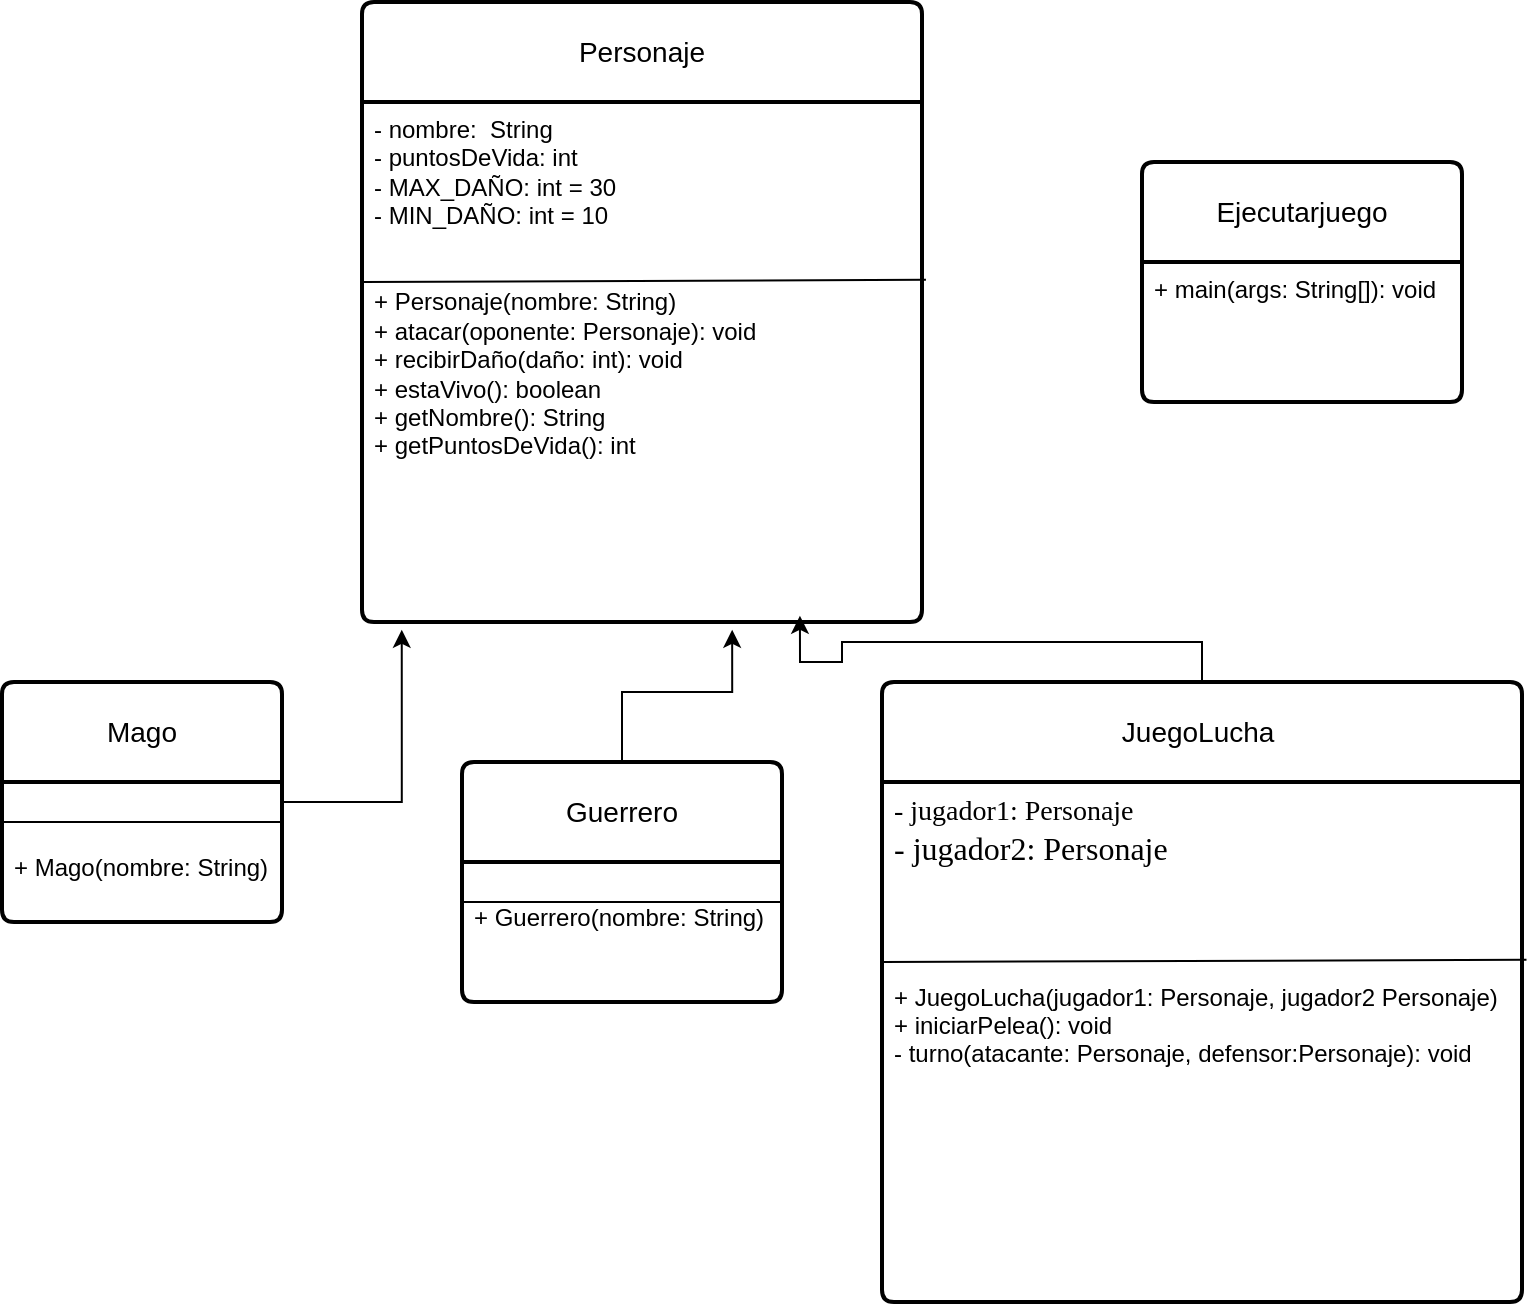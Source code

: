 <mxfile version="27.0.3">
  <diagram name="Página-1" id="AyEtOqxbIy0BaYnB9xdV">
    <mxGraphModel dx="1106" dy="597" grid="1" gridSize="10" guides="1" tooltips="1" connect="1" arrows="1" fold="1" page="1" pageScale="1" pageWidth="827" pageHeight="1169" math="0" shadow="0">
      <root>
        <mxCell id="0" />
        <mxCell id="1" parent="0" />
        <mxCell id="rtZpO-w_TSPbuRR4PdPr-4" value="Personaje" style="swimlane;childLayout=stackLayout;horizontal=1;startSize=50;horizontalStack=0;rounded=1;fontSize=14;fontStyle=0;strokeWidth=2;resizeParent=0;resizeLast=1;shadow=0;dashed=0;align=center;arcSize=4;whiteSpace=wrap;html=1;" vertex="1" parent="1">
          <mxGeometry x="200" y="60" width="280" height="310" as="geometry" />
        </mxCell>
        <mxCell id="rtZpO-w_TSPbuRR4PdPr-26" value="" style="endArrow=none;html=1;rounded=0;" edge="1" parent="rtZpO-w_TSPbuRR4PdPr-4" target="rtZpO-w_TSPbuRR4PdPr-5">
          <mxGeometry relative="1" as="geometry">
            <mxPoint y="140" as="sourcePoint" />
            <mxPoint x="160" y="140" as="targetPoint" />
          </mxGeometry>
        </mxCell>
        <mxCell id="rtZpO-w_TSPbuRR4PdPr-28" value="" style="endArrow=none;html=1;rounded=0;entryX=1.007;entryY=0.342;entryDx=0;entryDy=0;entryPerimeter=0;" edge="1" parent="rtZpO-w_TSPbuRR4PdPr-4" target="rtZpO-w_TSPbuRR4PdPr-5">
          <mxGeometry relative="1" as="geometry">
            <mxPoint y="140" as="sourcePoint" />
            <mxPoint x="340" y="140" as="targetPoint" />
          </mxGeometry>
        </mxCell>
        <mxCell id="rtZpO-w_TSPbuRR4PdPr-5" value="&lt;div&gt;&lt;div&gt;- nombre:&amp;nbsp; String&lt;span style=&quot;background-color: transparent; color: light-dark(rgb(0, 0, 0), rgb(255, 255, 255));&quot;&gt;&amp;nbsp; &amp;nbsp; &amp;nbsp; &amp;nbsp; &amp;nbsp; &amp;nbsp; &amp;nbsp; &amp;nbsp;&lt;/span&gt;&lt;/div&gt;&lt;div&gt;- puntosDeVida: int&amp;nbsp; &amp;nbsp; &amp;nbsp;&amp;nbsp;&lt;span style=&quot;background-color: transparent; color: light-dark(rgb(0, 0, 0), rgb(255, 255, 255));&quot;&gt;&amp;nbsp; &amp;nbsp; &amp;nbsp; &amp;nbsp; &amp;nbsp; &amp;nbsp; &amp;nbsp; &amp;nbsp;&lt;/span&gt;&lt;/div&gt;&lt;div&gt;- MAX_DAÑO: int = 30&amp;nbsp;&amp;nbsp;&lt;span style=&quot;background-color: transparent; color: light-dark(rgb(0, 0, 0), rgb(255, 255, 255));&quot;&gt;&amp;nbsp; &amp;nbsp; &amp;nbsp; &amp;nbsp; &amp;nbsp; &amp;nbsp; &amp;nbsp; &amp;nbsp; &amp;nbsp;&amp;nbsp;&lt;/span&gt;&lt;/div&gt;&lt;div&gt;- MIN_DAÑO: int = 10&amp;nbsp; &amp;nbsp;&lt;b style=&quot;&quot;&gt; &lt;i&gt;&amp;nbsp;&lt;/i&gt;&lt;/b&gt;&lt;/div&gt;&lt;/div&gt;&lt;div&gt;&lt;b style=&quot;&quot;&gt;&lt;i&gt;&lt;br&gt;&lt;/i&gt;&lt;/b&gt;&lt;/div&gt;&lt;div&gt;&lt;b style=&quot;&quot;&gt;&lt;i&gt;&lt;br&gt;&lt;/i&gt;&lt;/b&gt;&lt;/div&gt;&lt;div&gt;+ Personaje(nombre: String)&amp;nbsp; &amp;nbsp; &amp;nbsp; &amp;nbsp; &amp;nbsp; &amp;nbsp; &amp;nbsp; &amp;nbsp; &amp;nbsp; &amp;nbsp; &amp;nbsp; &amp;nbsp; &amp;nbsp; &amp;nbsp;&lt;/div&gt;&lt;div&gt;+ atacar(oponente: Personaje): void&amp;nbsp; &amp;nbsp; &amp;nbsp; &amp;nbsp; &amp;nbsp; &amp;nbsp; &amp;nbsp; &amp;nbsp; &amp;nbsp; &amp;nbsp;&lt;/div&gt;&lt;div&gt;+ recibirDaño(daño: int): void&amp;nbsp; &amp;nbsp; &amp;nbsp; &amp;nbsp; &amp;nbsp; &amp;nbsp; &amp;nbsp; &amp;nbsp; &amp;nbsp; &amp;nbsp; &amp;nbsp; &amp;nbsp;&amp;nbsp;&lt;/div&gt;&lt;div&gt;+ estaVivo(): boolean&amp;nbsp; &amp;nbsp; &amp;nbsp; &amp;nbsp; &amp;nbsp; &amp;nbsp; &amp;nbsp; &amp;nbsp; &amp;nbsp; &amp;nbsp; &amp;nbsp; &amp;nbsp; &amp;nbsp; &amp;nbsp; &amp;nbsp; &amp;nbsp; &amp;nbsp;&lt;/div&gt;&lt;div&gt;+ getNombre(): String&amp;nbsp; &amp;nbsp; &amp;nbsp; &amp;nbsp; &amp;nbsp; &amp;nbsp; &amp;nbsp; &amp;nbsp; &amp;nbsp; &amp;nbsp; &amp;nbsp; &amp;nbsp; &amp;nbsp; &amp;nbsp; &amp;nbsp; &amp;nbsp; &amp;nbsp;&lt;/div&gt;&lt;div&gt;&lt;span style=&quot;background-color: transparent;&quot;&gt;+ getPuntosDeVida(): int&amp;nbsp; &amp;nbsp;&lt;/span&gt;&lt;span style=&quot;background-color: transparent; color: light-dark(rgb(0, 0, 0), rgb(255, 255, 255));&quot;&gt;&amp;nbsp;&lt;/span&gt;&lt;/div&gt;" style="align=left;strokeColor=none;fillColor=none;spacingLeft=4;spacingRight=4;fontSize=12;verticalAlign=top;resizable=0;rotatable=0;part=1;html=1;whiteSpace=wrap;" vertex="1" parent="rtZpO-w_TSPbuRR4PdPr-4">
          <mxGeometry y="50" width="280" height="260" as="geometry" />
        </mxCell>
        <mxCell id="rtZpO-w_TSPbuRR4PdPr-13" value="" style="endArrow=none;html=1;rounded=0;" edge="1" parent="rtZpO-w_TSPbuRR4PdPr-4" target="rtZpO-w_TSPbuRR4PdPr-5">
          <mxGeometry relative="1" as="geometry">
            <mxPoint y="120" as="sourcePoint" />
            <mxPoint x="160" y="120" as="targetPoint" />
          </mxGeometry>
        </mxCell>
        <mxCell id="rtZpO-w_TSPbuRR4PdPr-6" value="Mago" style="swimlane;childLayout=stackLayout;horizontal=1;startSize=50;horizontalStack=0;rounded=1;fontSize=14;fontStyle=0;strokeWidth=2;resizeParent=0;resizeLast=1;shadow=0;dashed=0;align=center;arcSize=4;whiteSpace=wrap;html=1;" vertex="1" parent="1">
          <mxGeometry x="20" y="400" width="140" height="120" as="geometry" />
        </mxCell>
        <mxCell id="rtZpO-w_TSPbuRR4PdPr-32" value="" style="endArrow=none;html=1;rounded=0;" edge="1" parent="rtZpO-w_TSPbuRR4PdPr-6" target="rtZpO-w_TSPbuRR4PdPr-7">
          <mxGeometry relative="1" as="geometry">
            <mxPoint y="70" as="sourcePoint" />
            <mxPoint x="160" y="70" as="targetPoint" />
          </mxGeometry>
        </mxCell>
        <mxCell id="rtZpO-w_TSPbuRR4PdPr-40" value="" style="endArrow=none;html=1;rounded=0;" edge="1" parent="rtZpO-w_TSPbuRR4PdPr-6" target="rtZpO-w_TSPbuRR4PdPr-7">
          <mxGeometry relative="1" as="geometry">
            <mxPoint y="70" as="sourcePoint" />
            <mxPoint x="150" y="70" as="targetPoint" />
          </mxGeometry>
        </mxCell>
        <mxCell id="rtZpO-w_TSPbuRR4PdPr-42" value="" style="endArrow=none;html=1;rounded=0;" edge="1" parent="rtZpO-w_TSPbuRR4PdPr-6" target="rtZpO-w_TSPbuRR4PdPr-7">
          <mxGeometry relative="1" as="geometry">
            <mxPoint y="70" as="sourcePoint" />
            <mxPoint x="120" y="70" as="targetPoint" />
          </mxGeometry>
        </mxCell>
        <mxCell id="rtZpO-w_TSPbuRR4PdPr-43" value="" style="endArrow=none;html=1;rounded=0;" edge="1" parent="rtZpO-w_TSPbuRR4PdPr-6">
          <mxGeometry relative="1" as="geometry">
            <mxPoint y="70" as="sourcePoint" />
            <mxPoint x="140" y="70" as="targetPoint" />
          </mxGeometry>
        </mxCell>
        <mxCell id="rtZpO-w_TSPbuRR4PdPr-7" value="&amp;nbsp;&lt;div&gt;&lt;div&gt;&lt;br&gt;&lt;/div&gt;&lt;div&gt;+ Mago(nombre: String)&lt;/div&gt;&lt;/div&gt;" style="align=left;strokeColor=none;fillColor=none;spacingLeft=4;spacingRight=4;fontSize=12;verticalAlign=top;resizable=0;rotatable=0;part=1;html=1;whiteSpace=wrap;" vertex="1" parent="rtZpO-w_TSPbuRR4PdPr-6">
          <mxGeometry y="50" width="140" height="70" as="geometry" />
        </mxCell>
        <mxCell id="rtZpO-w_TSPbuRR4PdPr-33" value="Guerrero" style="swimlane;childLayout=stackLayout;horizontal=1;startSize=50;horizontalStack=0;rounded=1;fontSize=14;fontStyle=0;strokeWidth=2;resizeParent=0;resizeLast=1;shadow=0;dashed=0;align=center;arcSize=4;whiteSpace=wrap;html=1;" vertex="1" parent="1">
          <mxGeometry x="250" y="440" width="160" height="120" as="geometry" />
        </mxCell>
        <mxCell id="rtZpO-w_TSPbuRR4PdPr-34" value="" style="endArrow=none;html=1;rounded=0;" edge="1" parent="rtZpO-w_TSPbuRR4PdPr-33">
          <mxGeometry relative="1" as="geometry">
            <mxPoint y="70" as="sourcePoint" />
            <mxPoint x="160" y="70" as="targetPoint" />
          </mxGeometry>
        </mxCell>
        <mxCell id="rtZpO-w_TSPbuRR4PdPr-35" value="&amp;nbsp;&lt;div&gt;&lt;div&gt;+ Guerrero(nombre: String)&lt;/div&gt;&lt;/div&gt;" style="align=left;strokeColor=none;fillColor=none;spacingLeft=4;spacingRight=4;fontSize=12;verticalAlign=top;resizable=0;rotatable=0;part=1;html=1;whiteSpace=wrap;" vertex="1" parent="rtZpO-w_TSPbuRR4PdPr-33">
          <mxGeometry y="50" width="160" height="70" as="geometry" />
        </mxCell>
        <mxCell id="rtZpO-w_TSPbuRR4PdPr-44" value="JuegoLucha&amp;nbsp;" style="swimlane;childLayout=stackLayout;horizontal=1;startSize=50;horizontalStack=0;rounded=1;fontSize=14;fontStyle=0;strokeWidth=2;resizeParent=0;resizeLast=1;shadow=0;dashed=0;align=center;arcSize=4;whiteSpace=wrap;html=1;" vertex="1" parent="1">
          <mxGeometry x="460" y="400" width="320" height="310" as="geometry" />
        </mxCell>
        <mxCell id="rtZpO-w_TSPbuRR4PdPr-45" value="" style="endArrow=none;html=1;rounded=0;" edge="1" parent="rtZpO-w_TSPbuRR4PdPr-44" target="rtZpO-w_TSPbuRR4PdPr-47">
          <mxGeometry relative="1" as="geometry">
            <mxPoint y="140" as="sourcePoint" />
            <mxPoint x="160" y="140" as="targetPoint" />
          </mxGeometry>
        </mxCell>
        <mxCell id="rtZpO-w_TSPbuRR4PdPr-46" value="" style="endArrow=none;html=1;rounded=0;entryX=1.007;entryY=0.342;entryDx=0;entryDy=0;entryPerimeter=0;" edge="1" parent="rtZpO-w_TSPbuRR4PdPr-44" target="rtZpO-w_TSPbuRR4PdPr-47">
          <mxGeometry relative="1" as="geometry">
            <mxPoint y="140" as="sourcePoint" />
            <mxPoint x="340" y="140" as="targetPoint" />
          </mxGeometry>
        </mxCell>
        <mxCell id="rtZpO-w_TSPbuRR4PdPr-47" value="&lt;div&gt;&lt;div&gt;&lt;font face=&quot;Times New Roman&quot; style=&quot;font-size: 14px;&quot;&gt;&lt;font style=&quot;&quot;&gt;-&lt;/font&gt;&lt;font style=&quot;&quot;&gt; jugador1: Personaje&amp;nbsp; &amp;nbsp; &amp;nbsp; &amp;nbsp; &amp;nbsp; &amp;nbsp; &amp;nbsp; &amp;nbsp; &amp;nbsp; &amp;nbsp; &amp;nbsp; &amp;nbsp;&amp;nbsp;&lt;/font&gt;&lt;/font&gt;&lt;/div&gt;&lt;div&gt;&lt;font face=&quot;Times New Roman&quot; size=&quot;3&quot; style=&quot;&quot;&gt;&lt;font style=&quot;background-color: transparent; color: light-dark(rgb(0, 0, 0), rgb(255, 255, 255));&quot;&gt;- jugador2: Personaje&amp;nbsp; &lt;/font&gt;&lt;span style=&quot;background-color: transparent; color: light-dark(rgb(0, 0, 0), rgb(255, 255, 255));&quot;&gt;&amp;nbsp;&lt;/span&gt;&lt;/font&gt;&lt;/div&gt;&lt;/div&gt;&lt;div&gt;&lt;br&gt;&lt;/div&gt;&lt;div&gt;&lt;br&gt;&lt;/div&gt;&lt;div&gt;&lt;b style=&quot;&quot;&gt;&lt;i&gt;&lt;br&gt;&lt;/i&gt;&lt;/b&gt;&lt;/div&gt;&lt;div&gt;&lt;b style=&quot;&quot;&gt;&lt;i&gt;&lt;br&gt;&lt;/i&gt;&lt;/b&gt;&lt;/div&gt;&lt;div&gt;+ JuegoLucha(jugador1: Personaje, jugador2 Personaje)&amp;nbsp;&lt;/div&gt;&lt;div&gt;+ iniciarPelea(): void&amp;nbsp; &amp;nbsp; &amp;nbsp; &amp;nbsp; &amp;nbsp; &amp;nbsp; &amp;nbsp; &amp;nbsp; &amp;nbsp; &amp;nbsp; &amp;nbsp; &amp;nbsp;&amp;nbsp;&lt;/div&gt;&lt;div&gt;&lt;span style=&quot;background-color: transparent;&quot;&gt;- turno(atacante: Personaje, defensor:Personaje): void &lt;/span&gt;&lt;span style=&quot;background-color: transparent; color: light-dark(rgb(0, 0, 0), rgb(255, 255, 255));&quot;&gt;&amp;nbsp;&lt;/span&gt;&lt;span style=&quot;background-color: transparent; color: light-dark(rgb(0, 0, 0), rgb(255, 255, 255));&quot;&gt;&amp;nbsp;&lt;/span&gt;&lt;/div&gt;" style="align=left;strokeColor=none;fillColor=none;spacingLeft=4;spacingRight=4;fontSize=12;verticalAlign=top;resizable=0;rotatable=0;part=1;html=1;whiteSpace=wrap;" vertex="1" parent="rtZpO-w_TSPbuRR4PdPr-44">
          <mxGeometry y="50" width="320" height="260" as="geometry" />
        </mxCell>
        <mxCell id="rtZpO-w_TSPbuRR4PdPr-48" value="" style="endArrow=none;html=1;rounded=0;" edge="1" parent="rtZpO-w_TSPbuRR4PdPr-44" target="rtZpO-w_TSPbuRR4PdPr-47">
          <mxGeometry relative="1" as="geometry">
            <mxPoint y="120" as="sourcePoint" />
            <mxPoint x="160" y="120" as="targetPoint" />
          </mxGeometry>
        </mxCell>
        <mxCell id="rtZpO-w_TSPbuRR4PdPr-55" style="edgeStyle=orthogonalEdgeStyle;rounded=0;orthogonalLoop=1;jettySize=auto;html=1;entryX=0.782;entryY=0.988;entryDx=0;entryDy=0;entryPerimeter=0;" edge="1" parent="1" source="rtZpO-w_TSPbuRR4PdPr-44" target="rtZpO-w_TSPbuRR4PdPr-5">
          <mxGeometry relative="1" as="geometry" />
        </mxCell>
        <mxCell id="rtZpO-w_TSPbuRR4PdPr-56" style="edgeStyle=orthogonalEdgeStyle;rounded=0;orthogonalLoop=1;jettySize=auto;html=1;entryX=0.661;entryY=1.015;entryDx=0;entryDy=0;entryPerimeter=0;" edge="1" parent="1" source="rtZpO-w_TSPbuRR4PdPr-33" target="rtZpO-w_TSPbuRR4PdPr-5">
          <mxGeometry relative="1" as="geometry" />
        </mxCell>
        <mxCell id="rtZpO-w_TSPbuRR4PdPr-57" style="edgeStyle=orthogonalEdgeStyle;rounded=0;orthogonalLoop=1;jettySize=auto;html=1;entryX=0.071;entryY=1.015;entryDx=0;entryDy=0;entryPerimeter=0;" edge="1" parent="1" source="rtZpO-w_TSPbuRR4PdPr-6" target="rtZpO-w_TSPbuRR4PdPr-5">
          <mxGeometry relative="1" as="geometry" />
        </mxCell>
        <mxCell id="rtZpO-w_TSPbuRR4PdPr-62" value="Ejecutarjuego" style="swimlane;childLayout=stackLayout;horizontal=1;startSize=50;horizontalStack=0;rounded=1;fontSize=14;fontStyle=0;strokeWidth=2;resizeParent=0;resizeLast=1;shadow=0;dashed=0;align=center;arcSize=4;whiteSpace=wrap;html=1;" vertex="1" parent="1">
          <mxGeometry x="590" y="140" width="160" height="120" as="geometry" />
        </mxCell>
        <mxCell id="rtZpO-w_TSPbuRR4PdPr-63" value="+ main(args: String[]): void" style="align=left;strokeColor=none;fillColor=none;spacingLeft=4;spacingRight=4;fontSize=12;verticalAlign=top;resizable=0;rotatable=0;part=1;html=1;whiteSpace=wrap;" vertex="1" parent="rtZpO-w_TSPbuRR4PdPr-62">
          <mxGeometry y="50" width="160" height="70" as="geometry" />
        </mxCell>
      </root>
    </mxGraphModel>
  </diagram>
</mxfile>
